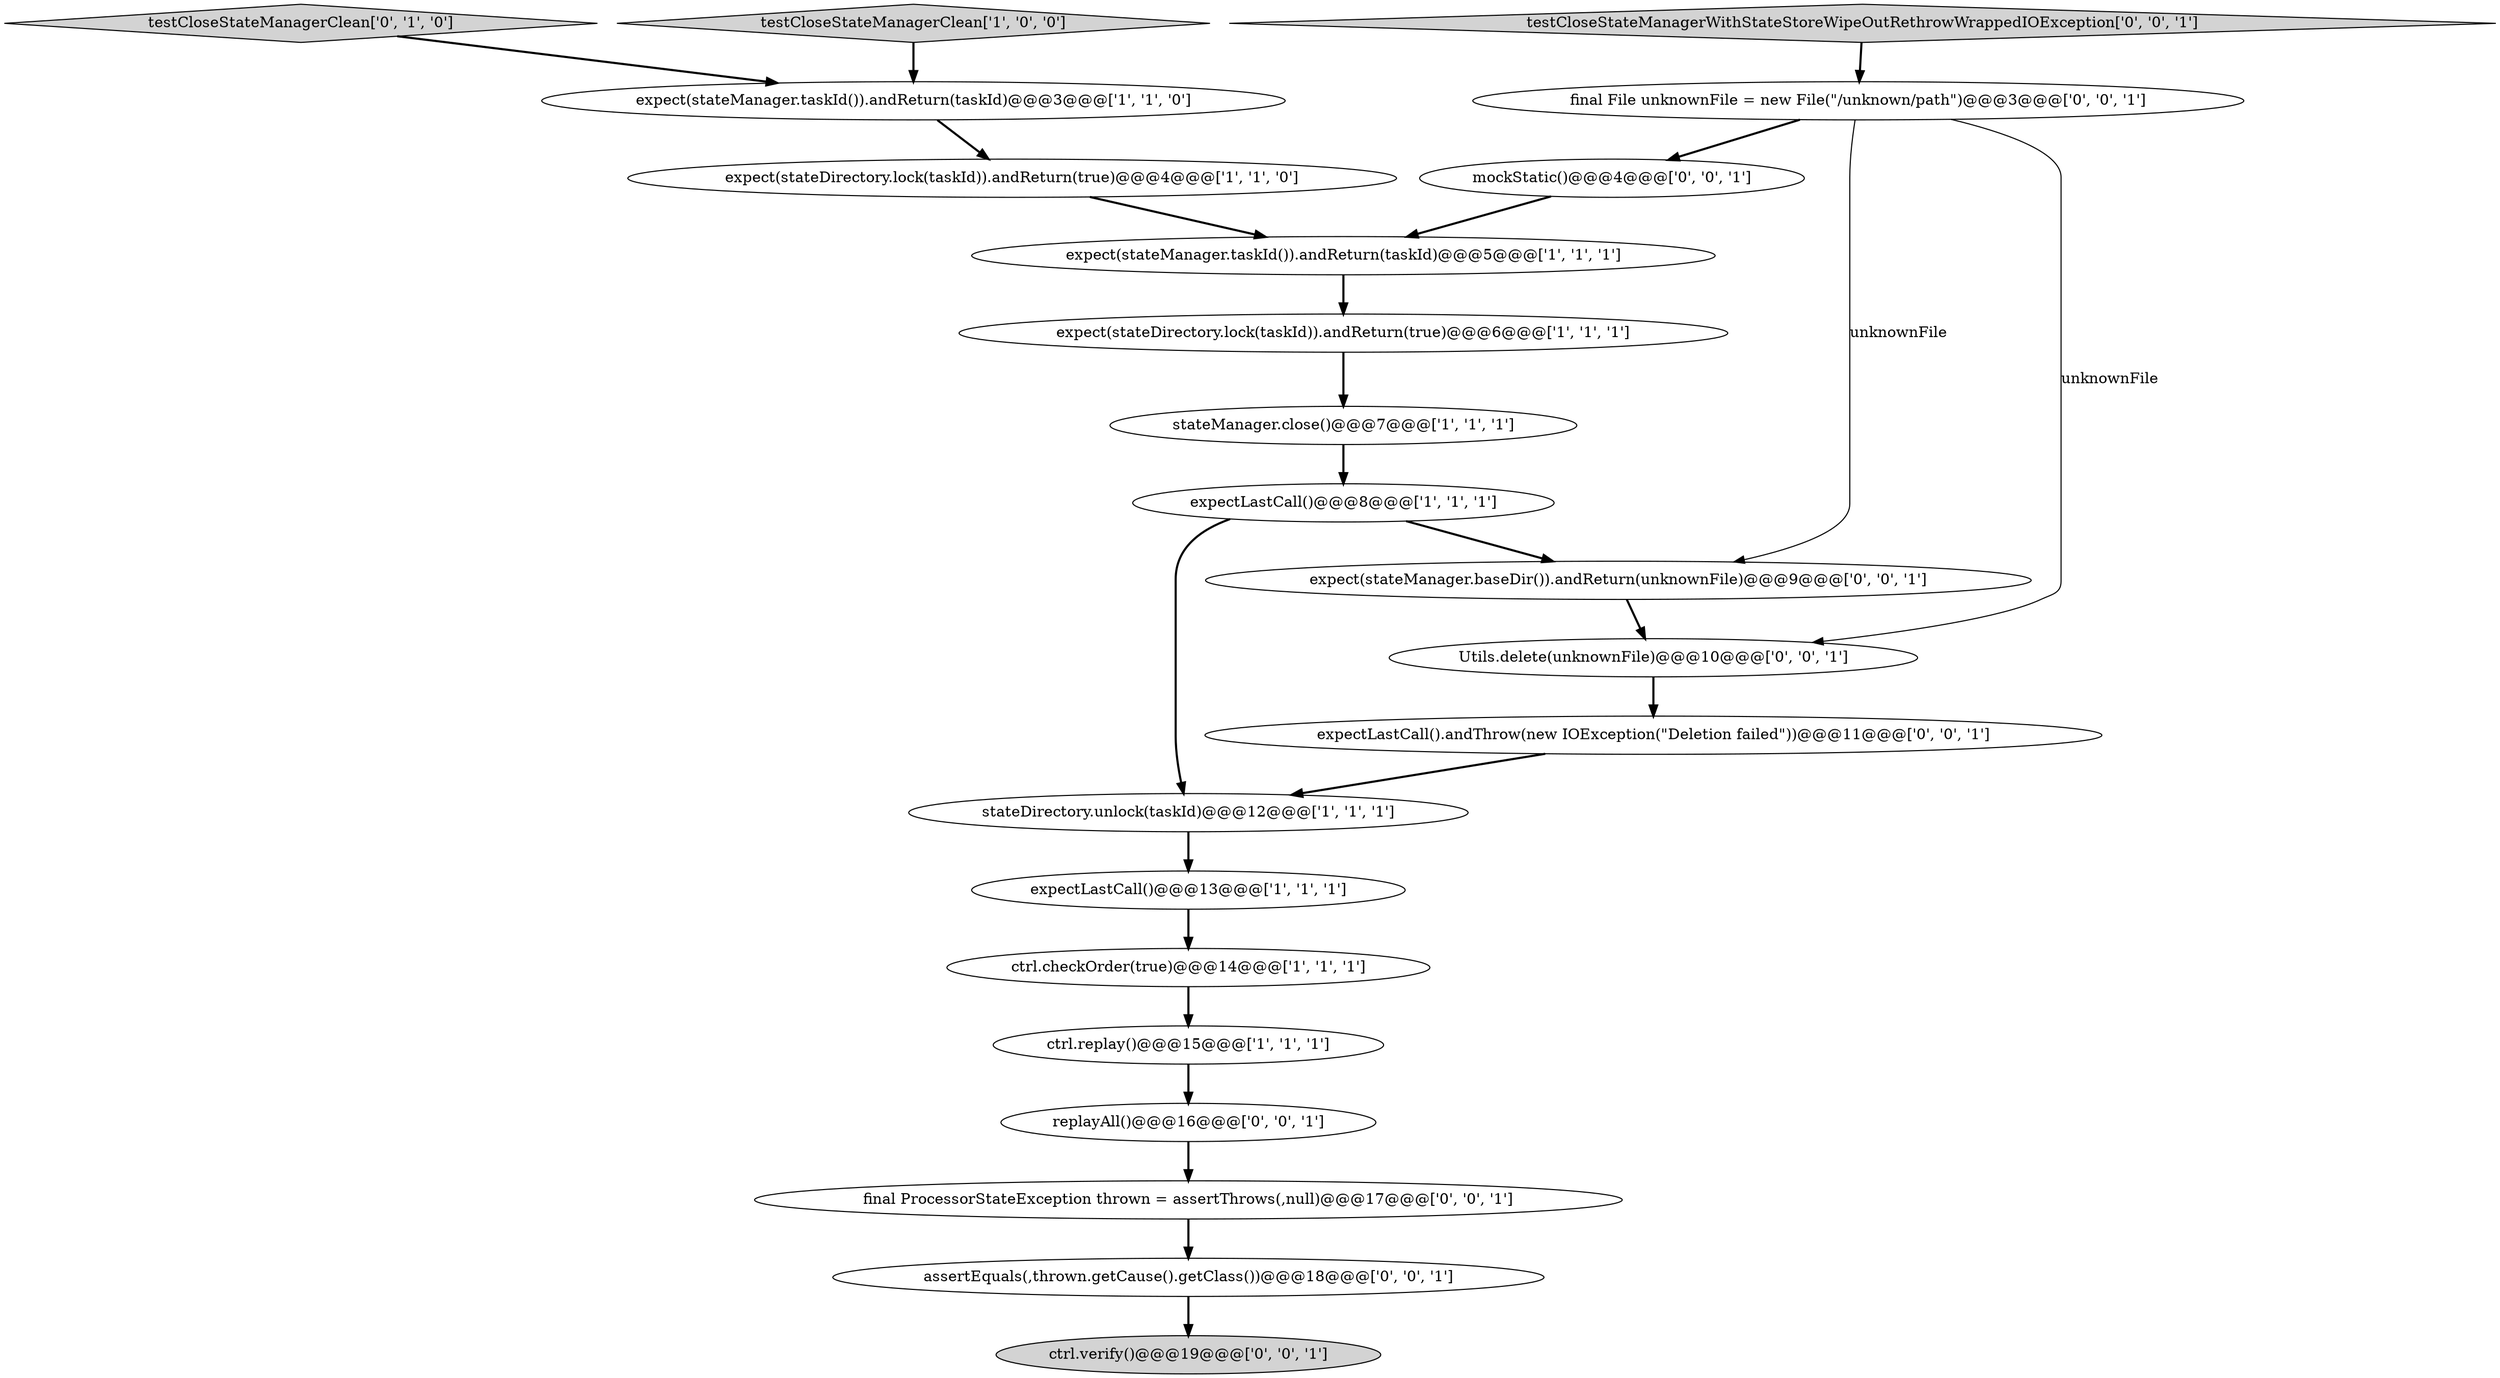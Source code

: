 digraph {
1 [style = filled, label = "testCloseStateManagerClean['1', '0', '0']", fillcolor = lightgray, shape = diamond image = "AAA0AAABBB1BBB"];
2 [style = filled, label = "expectLastCall()@@@8@@@['1', '1', '1']", fillcolor = white, shape = ellipse image = "AAA0AAABBB1BBB"];
0 [style = filled, label = "expectLastCall()@@@13@@@['1', '1', '1']", fillcolor = white, shape = ellipse image = "AAA0AAABBB1BBB"];
5 [style = filled, label = "expect(stateManager.taskId()).andReturn(taskId)@@@3@@@['1', '1', '0']", fillcolor = white, shape = ellipse image = "AAA0AAABBB1BBB"];
21 [style = filled, label = "Utils.delete(unknownFile)@@@10@@@['0', '0', '1']", fillcolor = white, shape = ellipse image = "AAA0AAABBB3BBB"];
13 [style = filled, label = "mockStatic()@@@4@@@['0', '0', '1']", fillcolor = white, shape = ellipse image = "AAA0AAABBB3BBB"];
11 [style = filled, label = "testCloseStateManagerClean['0', '1', '0']", fillcolor = lightgray, shape = diamond image = "AAA0AAABBB2BBB"];
3 [style = filled, label = "ctrl.checkOrder(true)@@@14@@@['1', '1', '1']", fillcolor = white, shape = ellipse image = "AAA0AAABBB1BBB"];
20 [style = filled, label = "replayAll()@@@16@@@['0', '0', '1']", fillcolor = white, shape = ellipse image = "AAA0AAABBB3BBB"];
17 [style = filled, label = "final ProcessorStateException thrown = assertThrows(,null)@@@17@@@['0', '0', '1']", fillcolor = white, shape = ellipse image = "AAA0AAABBB3BBB"];
15 [style = filled, label = "expectLastCall().andThrow(new IOException(\"Deletion failed\"))@@@11@@@['0', '0', '1']", fillcolor = white, shape = ellipse image = "AAA0AAABBB3BBB"];
16 [style = filled, label = "expect(stateManager.baseDir()).andReturn(unknownFile)@@@9@@@['0', '0', '1']", fillcolor = white, shape = ellipse image = "AAA0AAABBB3BBB"];
6 [style = filled, label = "stateDirectory.unlock(taskId)@@@12@@@['1', '1', '1']", fillcolor = white, shape = ellipse image = "AAA0AAABBB1BBB"];
14 [style = filled, label = "final File unknownFile = new File(\"/unknown/path\")@@@3@@@['0', '0', '1']", fillcolor = white, shape = ellipse image = "AAA0AAABBB3BBB"];
8 [style = filled, label = "expect(stateDirectory.lock(taskId)).andReturn(true)@@@4@@@['1', '1', '0']", fillcolor = white, shape = ellipse image = "AAA0AAABBB1BBB"];
12 [style = filled, label = "ctrl.verify()@@@19@@@['0', '0', '1']", fillcolor = lightgray, shape = ellipse image = "AAA0AAABBB3BBB"];
19 [style = filled, label = "assertEquals(,thrown.getCause().getClass())@@@18@@@['0', '0', '1']", fillcolor = white, shape = ellipse image = "AAA0AAABBB3BBB"];
10 [style = filled, label = "ctrl.replay()@@@15@@@['1', '1', '1']", fillcolor = white, shape = ellipse image = "AAA0AAABBB1BBB"];
18 [style = filled, label = "testCloseStateManagerWithStateStoreWipeOutRethrowWrappedIOException['0', '0', '1']", fillcolor = lightgray, shape = diamond image = "AAA0AAABBB3BBB"];
9 [style = filled, label = "expect(stateDirectory.lock(taskId)).andReturn(true)@@@6@@@['1', '1', '1']", fillcolor = white, shape = ellipse image = "AAA0AAABBB1BBB"];
4 [style = filled, label = "stateManager.close()@@@7@@@['1', '1', '1']", fillcolor = white, shape = ellipse image = "AAA0AAABBB1BBB"];
7 [style = filled, label = "expect(stateManager.taskId()).andReturn(taskId)@@@5@@@['1', '1', '1']", fillcolor = white, shape = ellipse image = "AAA0AAABBB1BBB"];
3->10 [style = bold, label=""];
13->7 [style = bold, label=""];
5->8 [style = bold, label=""];
21->15 [style = bold, label=""];
9->4 [style = bold, label=""];
7->9 [style = bold, label=""];
17->19 [style = bold, label=""];
6->0 [style = bold, label=""];
14->13 [style = bold, label=""];
0->3 [style = bold, label=""];
15->6 [style = bold, label=""];
4->2 [style = bold, label=""];
14->21 [style = solid, label="unknownFile"];
16->21 [style = bold, label=""];
14->16 [style = solid, label="unknownFile"];
2->6 [style = bold, label=""];
20->17 [style = bold, label=""];
8->7 [style = bold, label=""];
2->16 [style = bold, label=""];
18->14 [style = bold, label=""];
19->12 [style = bold, label=""];
11->5 [style = bold, label=""];
1->5 [style = bold, label=""];
10->20 [style = bold, label=""];
}
